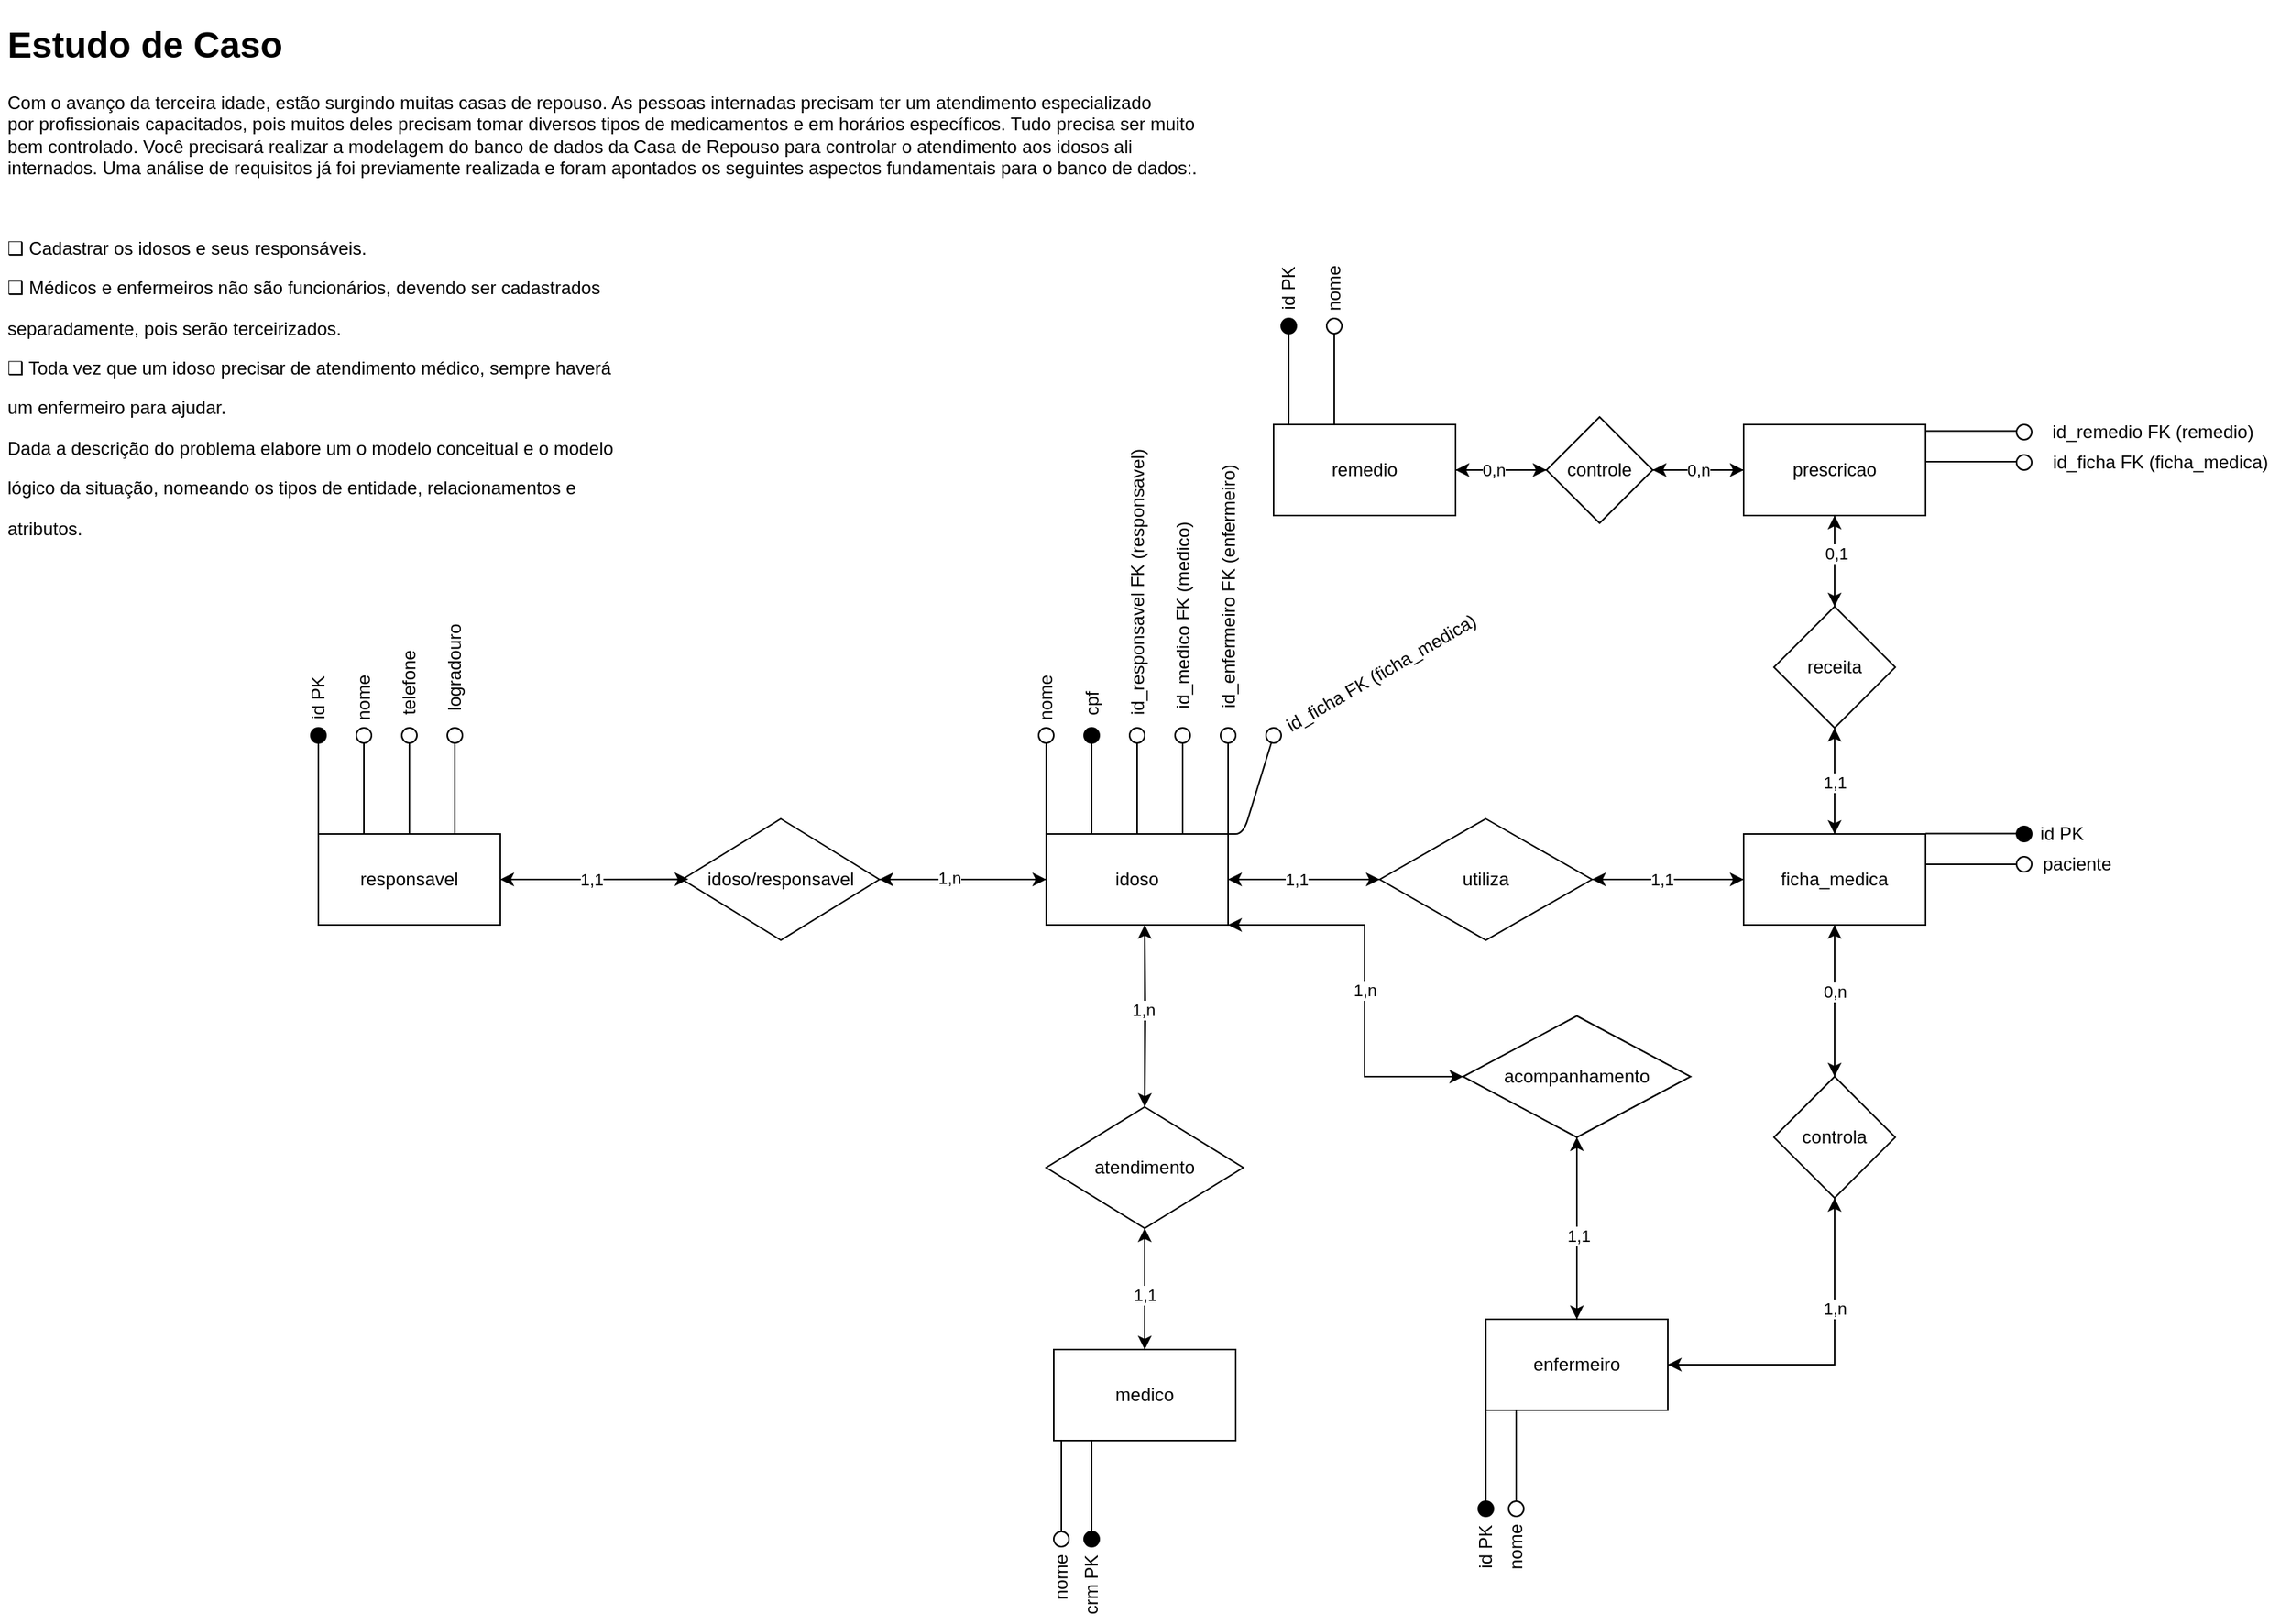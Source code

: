 <mxfile version="13.6.9" type="github">
  <diagram id="i0rgc3JvO47WU7jirW1k" name="Page-1">
    <mxGraphModel dx="1480" dy="607" grid="1" gridSize="10" guides="1" tooltips="1" connect="1" arrows="1" fold="1" page="1" pageScale="1" pageWidth="850" pageHeight="1100" math="0" shadow="0">
      <root>
        <mxCell id="0" />
        <mxCell id="1" parent="0" />
        <mxCell id="gvHE4VSK7ELOJommuPWB-127" value="" style="ellipse;whiteSpace=wrap;html=1;fillColor=#000000;" parent="1" vertex="1">
          <mxGeometry x="225" y="490" width="10" height="10" as="geometry" />
        </mxCell>
        <mxCell id="gvHE4VSK7ELOJommuPWB-1" value="&lt;h1&gt;Estudo de Caso&lt;/h1&gt;&lt;p&gt;Com o avanço da terceira idade, estão surgindo muitas casas de repouso. As&amp;nbsp;&lt;span&gt;pessoas internadas precisam ter um atendimento especializado por&amp;nbsp;&lt;/span&gt;&lt;span&gt;profissionais capacitados, pois muitos deles precisam tomar diversos tipos de&amp;nbsp;&lt;/span&gt;&lt;span&gt;medicamentos e em horários específicos. Tudo precisa ser muito bem&amp;nbsp;&lt;/span&gt;&lt;span&gt;controlado. Você precisará realizar a modelagem do banco de dados da Casa&amp;nbsp;&lt;/span&gt;&lt;span&gt;de Repouso para controlar o atendimento aos idosos ali internados. Uma&amp;nbsp;&lt;/span&gt;&lt;span&gt;análise de requisitos já foi previamente realizada e foram apontados os&amp;nbsp;&lt;/span&gt;&lt;span&gt;seguintes aspectos fundamentais para o banco de dados:&lt;/span&gt;&lt;span&gt;.&lt;/span&gt;&lt;/p&gt;&lt;p&gt;&lt;span&gt;&lt;br&gt;&lt;/span&gt;&lt;/p&gt;&lt;p&gt;❑ Cadastrar os idosos e seus responsáveis.&lt;/p&gt;&lt;p&gt;❑ Médicos e enfermeiros não são funcionários, devendo ser cadastrados&lt;/p&gt;&lt;p&gt;separadamente, pois serão terceirizados.&lt;/p&gt;&lt;p&gt;❑ Toda vez que um idoso precisar de atendimento médico, sempre haverá&lt;/p&gt;&lt;p&gt;um enfermeiro para ajudar.&lt;/p&gt;&lt;p&gt;Dada a descrição do problema elabore um o modelo conceitual e o modelo&lt;/p&gt;&lt;p&gt;lógico da situação, nomeando os tipos de entidade, relacionamentos e&lt;/p&gt;&lt;p&gt;&lt;/p&gt;&lt;p&gt;atributos.&lt;/p&gt;" style="text;html=1;strokeColor=none;fillColor=none;spacing=5;spacingTop=-20;whiteSpace=wrap;overflow=hidden;rounded=0;" parent="1" vertex="1">
          <mxGeometry x="20" y="20" width="810" height="350" as="geometry" />
        </mxCell>
        <mxCell id="gvHE4VSK7ELOJommuPWB-8" value="" style="edgeStyle=orthogonalEdgeStyle;rounded=0;orthogonalLoop=1;jettySize=auto;html=1;" parent="1" source="gvHE4VSK7ELOJommuPWB-2" target="gvHE4VSK7ELOJommuPWB-7" edge="1">
          <mxGeometry relative="1" as="geometry" />
        </mxCell>
        <mxCell id="gvHE4VSK7ELOJommuPWB-29" value="" style="edgeStyle=orthogonalEdgeStyle;rounded=0;orthogonalLoop=1;jettySize=auto;html=1;" parent="1" source="gvHE4VSK7ELOJommuPWB-2" target="gvHE4VSK7ELOJommuPWB-28" edge="1">
          <mxGeometry relative="1" as="geometry" />
        </mxCell>
        <mxCell id="gvHE4VSK7ELOJommuPWB-2" value="idoso" style="rounded=0;whiteSpace=wrap;html=1;" parent="1" vertex="1">
          <mxGeometry x="710" y="560" width="120" height="60" as="geometry" />
        </mxCell>
        <mxCell id="gvHE4VSK7ELOJommuPWB-10" value="" style="edgeStyle=orthogonalEdgeStyle;rounded=0;orthogonalLoop=1;jettySize=auto;html=1;" parent="1" source="gvHE4VSK7ELOJommuPWB-7" target="gvHE4VSK7ELOJommuPWB-9" edge="1">
          <mxGeometry relative="1" as="geometry" />
        </mxCell>
        <mxCell id="gvHE4VSK7ELOJommuPWB-19" style="edgeStyle=orthogonalEdgeStyle;rounded=0;orthogonalLoop=1;jettySize=auto;html=1;" parent="1" source="gvHE4VSK7ELOJommuPWB-7" target="gvHE4VSK7ELOJommuPWB-2" edge="1">
          <mxGeometry relative="1" as="geometry" />
        </mxCell>
        <mxCell id="gvHE4VSK7ELOJommuPWB-53" value="1,1" style="edgeLabel;html=1;align=center;verticalAlign=middle;resizable=0;points=[];" parent="gvHE4VSK7ELOJommuPWB-19" vertex="1" connectable="0">
          <mxGeometry x="0.112" relative="1" as="geometry">
            <mxPoint as="offset" />
          </mxGeometry>
        </mxCell>
        <mxCell id="gvHE4VSK7ELOJommuPWB-7" value="utiliza" style="rhombus;whiteSpace=wrap;html=1;rounded=0;" parent="1" vertex="1">
          <mxGeometry x="930" y="550" width="140" height="80" as="geometry" />
        </mxCell>
        <mxCell id="gvHE4VSK7ELOJommuPWB-15" value="" style="edgeStyle=orthogonalEdgeStyle;rounded=0;orthogonalLoop=1;jettySize=auto;html=1;" parent="1" target="gvHE4VSK7ELOJommuPWB-14" edge="1">
          <mxGeometry relative="1" as="geometry">
            <mxPoint x="775" y="620" as="sourcePoint" />
          </mxGeometry>
        </mxCell>
        <mxCell id="gvHE4VSK7ELOJommuPWB-38" style="edgeStyle=orthogonalEdgeStyle;rounded=0;orthogonalLoop=1;jettySize=auto;html=1;entryX=0.5;entryY=0;entryDx=0;entryDy=0;" parent="1" source="gvHE4VSK7ELOJommuPWB-9" target="gvHE4VSK7ELOJommuPWB-33" edge="1">
          <mxGeometry relative="1" as="geometry" />
        </mxCell>
        <mxCell id="gvHE4VSK7ELOJommuPWB-54" style="edgeStyle=orthogonalEdgeStyle;rounded=0;orthogonalLoop=1;jettySize=auto;html=1;entryX=1;entryY=0.5;entryDx=0;entryDy=0;" parent="1" source="gvHE4VSK7ELOJommuPWB-9" target="gvHE4VSK7ELOJommuPWB-7" edge="1">
          <mxGeometry relative="1" as="geometry" />
        </mxCell>
        <mxCell id="gvHE4VSK7ELOJommuPWB-55" value="1,1" style="edgeLabel;html=1;align=center;verticalAlign=middle;resizable=0;points=[];" parent="gvHE4VSK7ELOJommuPWB-54" vertex="1" connectable="0">
          <mxGeometry x="0.179" relative="1" as="geometry">
            <mxPoint x="4.57" as="offset" />
          </mxGeometry>
        </mxCell>
        <mxCell id="gvHE4VSK7ELOJommuPWB-98" value="" style="edgeStyle=orthogonalEdgeStyle;rounded=0;orthogonalLoop=1;jettySize=auto;html=1;" parent="1" source="gvHE4VSK7ELOJommuPWB-9" target="gvHE4VSK7ELOJommuPWB-97" edge="1">
          <mxGeometry relative="1" as="geometry" />
        </mxCell>
        <mxCell id="gvHE4VSK7ELOJommuPWB-9" value="ficha_medica" style="whiteSpace=wrap;html=1;rounded=0;" parent="1" vertex="1">
          <mxGeometry x="1170" y="560" width="120" height="60" as="geometry" />
        </mxCell>
        <mxCell id="gvHE4VSK7ELOJommuPWB-21" style="edgeStyle=orthogonalEdgeStyle;rounded=0;orthogonalLoop=1;jettySize=auto;html=1;entryX=0.5;entryY=1;entryDx=0;entryDy=0;" parent="1" source="gvHE4VSK7ELOJommuPWB-11" target="gvHE4VSK7ELOJommuPWB-14" edge="1">
          <mxGeometry relative="1" as="geometry" />
        </mxCell>
        <mxCell id="gvHE4VSK7ELOJommuPWB-11" value="medico" style="rounded=0;whiteSpace=wrap;html=1;" parent="1" vertex="1">
          <mxGeometry x="715" y="900" width="120" height="60" as="geometry" />
        </mxCell>
        <mxCell id="gvHE4VSK7ELOJommuPWB-16" value="" style="edgeStyle=orthogonalEdgeStyle;rounded=0;orthogonalLoop=1;jettySize=auto;html=1;" parent="1" source="gvHE4VSK7ELOJommuPWB-14" target="gvHE4VSK7ELOJommuPWB-11" edge="1">
          <mxGeometry relative="1" as="geometry" />
        </mxCell>
        <mxCell id="gvHE4VSK7ELOJommuPWB-50" value="1,1" style="edgeLabel;html=1;align=center;verticalAlign=middle;resizable=0;points=[];" parent="gvHE4VSK7ELOJommuPWB-16" vertex="1" connectable="0">
          <mxGeometry x="0.092" relative="1" as="geometry">
            <mxPoint as="offset" />
          </mxGeometry>
        </mxCell>
        <mxCell id="gvHE4VSK7ELOJommuPWB-20" style="edgeStyle=orthogonalEdgeStyle;rounded=0;orthogonalLoop=1;jettySize=auto;html=1;" parent="1" source="gvHE4VSK7ELOJommuPWB-14" edge="1">
          <mxGeometry relative="1" as="geometry">
            <mxPoint x="775" y="620" as="targetPoint" />
          </mxGeometry>
        </mxCell>
        <mxCell id="gvHE4VSK7ELOJommuPWB-49" value="1,n" style="edgeLabel;html=1;align=center;verticalAlign=middle;resizable=0;points=[];" parent="gvHE4VSK7ELOJommuPWB-20" vertex="1" connectable="0">
          <mxGeometry x="0.079" y="2" relative="1" as="geometry">
            <mxPoint as="offset" />
          </mxGeometry>
        </mxCell>
        <mxCell id="gvHE4VSK7ELOJommuPWB-14" value="atendimento" style="rhombus;whiteSpace=wrap;html=1;rounded=0;" parent="1" vertex="1">
          <mxGeometry x="710" y="740" width="130" height="80" as="geometry" />
        </mxCell>
        <mxCell id="gvHE4VSK7ELOJommuPWB-26" value="" style="edgeStyle=orthogonalEdgeStyle;rounded=0;orthogonalLoop=1;jettySize=auto;html=1;" parent="1" source="gvHE4VSK7ELOJommuPWB-22" target="gvHE4VSK7ELOJommuPWB-25" edge="1">
          <mxGeometry relative="1" as="geometry" />
        </mxCell>
        <mxCell id="gvHE4VSK7ELOJommuPWB-34" value="" style="edgeStyle=orthogonalEdgeStyle;rounded=0;orthogonalLoop=1;jettySize=auto;html=1;" parent="1" source="gvHE4VSK7ELOJommuPWB-22" target="gvHE4VSK7ELOJommuPWB-33" edge="1">
          <mxGeometry relative="1" as="geometry" />
        </mxCell>
        <mxCell id="gvHE4VSK7ELOJommuPWB-22" value="enfermeiro" style="rounded=0;whiteSpace=wrap;html=1;" parent="1" vertex="1">
          <mxGeometry x="1000" y="880" width="120" height="60" as="geometry" />
        </mxCell>
        <mxCell id="gvHE4VSK7ELOJommuPWB-27" value="" style="edgeStyle=orthogonalEdgeStyle;rounded=0;orthogonalLoop=1;jettySize=auto;html=1;entryX=1;entryY=1;entryDx=0;entryDy=0;" parent="1" source="gvHE4VSK7ELOJommuPWB-25" target="gvHE4VSK7ELOJommuPWB-2" edge="1">
          <mxGeometry relative="1" as="geometry">
            <Array as="points">
              <mxPoint x="920" y="720" />
              <mxPoint x="920" y="620" />
            </Array>
          </mxGeometry>
        </mxCell>
        <mxCell id="gvHE4VSK7ELOJommuPWB-40" style="edgeStyle=orthogonalEdgeStyle;rounded=0;orthogonalLoop=1;jettySize=auto;html=1;" parent="1" source="gvHE4VSK7ELOJommuPWB-25" edge="1">
          <mxGeometry relative="1" as="geometry">
            <mxPoint x="1060" y="880" as="targetPoint" />
          </mxGeometry>
        </mxCell>
        <mxCell id="gvHE4VSK7ELOJommuPWB-52" value="1,1" style="edgeLabel;html=1;align=center;verticalAlign=middle;resizable=0;points=[];" parent="gvHE4VSK7ELOJommuPWB-40" vertex="1" connectable="0">
          <mxGeometry x="0.087" y="2" relative="1" as="geometry">
            <mxPoint x="-2" as="offset" />
          </mxGeometry>
        </mxCell>
        <mxCell id="gvHE4VSK7ELOJommuPWB-25" value="acompanhamento" style="rhombus;whiteSpace=wrap;html=1;rounded=0;" parent="1" vertex="1">
          <mxGeometry x="985" y="680" width="150" height="80" as="geometry" />
        </mxCell>
        <mxCell id="gvHE4VSK7ELOJommuPWB-31" value="" style="edgeStyle=orthogonalEdgeStyle;rounded=0;orthogonalLoop=1;jettySize=auto;html=1;" parent="1" source="gvHE4VSK7ELOJommuPWB-28" target="gvHE4VSK7ELOJommuPWB-30" edge="1">
          <mxGeometry relative="1" as="geometry" />
        </mxCell>
        <mxCell id="gvHE4VSK7ELOJommuPWB-36" style="edgeStyle=orthogonalEdgeStyle;rounded=0;orthogonalLoop=1;jettySize=auto;html=1;" parent="1" source="gvHE4VSK7ELOJommuPWB-28" edge="1">
          <mxGeometry relative="1" as="geometry">
            <mxPoint x="710" y="590" as="targetPoint" />
          </mxGeometry>
        </mxCell>
        <mxCell id="gvHE4VSK7ELOJommuPWB-43" value="1,n" style="edgeLabel;html=1;align=center;verticalAlign=middle;resizable=0;points=[];" parent="gvHE4VSK7ELOJommuPWB-36" vertex="1" connectable="0">
          <mxGeometry x="-0.176" y="1" relative="1" as="geometry">
            <mxPoint as="offset" />
          </mxGeometry>
        </mxCell>
        <mxCell id="gvHE4VSK7ELOJommuPWB-28" value="&lt;span&gt;idoso/responsavel&lt;/span&gt;" style="rhombus;whiteSpace=wrap;html=1;rounded=0;" parent="1" vertex="1">
          <mxGeometry x="470" y="550" width="130" height="80" as="geometry" />
        </mxCell>
        <mxCell id="gvHE4VSK7ELOJommuPWB-47" style="edgeStyle=orthogonalEdgeStyle;rounded=0;orthogonalLoop=1;jettySize=auto;html=1;entryX=0.031;entryY=0.498;entryDx=0;entryDy=0;entryPerimeter=0;" parent="1" source="gvHE4VSK7ELOJommuPWB-30" target="gvHE4VSK7ELOJommuPWB-28" edge="1">
          <mxGeometry relative="1" as="geometry" />
        </mxCell>
        <mxCell id="gvHE4VSK7ELOJommuPWB-48" value="1,1" style="edgeLabel;html=1;align=center;verticalAlign=middle;resizable=0;points=[];" parent="gvHE4VSK7ELOJommuPWB-47" vertex="1" connectable="0">
          <mxGeometry x="-0.176" y="-1" relative="1" as="geometry">
            <mxPoint x="8.8" y="-1" as="offset" />
          </mxGeometry>
        </mxCell>
        <mxCell id="gvHE4VSK7ELOJommuPWB-30" value="&lt;span&gt;responsavel&lt;/span&gt;" style="whiteSpace=wrap;html=1;rounded=0;" parent="1" vertex="1">
          <mxGeometry x="230" y="560" width="120" height="60" as="geometry" />
        </mxCell>
        <mxCell id="gvHE4VSK7ELOJommuPWB-39" style="edgeStyle=orthogonalEdgeStyle;rounded=0;orthogonalLoop=1;jettySize=auto;html=1;" parent="1" source="gvHE4VSK7ELOJommuPWB-33" edge="1">
          <mxGeometry relative="1" as="geometry">
            <mxPoint x="1120" y="910" as="targetPoint" />
            <Array as="points">
              <mxPoint x="1230" y="910" />
            </Array>
          </mxGeometry>
        </mxCell>
        <mxCell id="gvHE4VSK7ELOJommuPWB-56" value="1,n" style="edgeLabel;html=1;align=center;verticalAlign=middle;resizable=0;points=[];" parent="gvHE4VSK7ELOJommuPWB-39" vertex="1" connectable="0">
          <mxGeometry x="-0.001" y="-37" relative="1" as="geometry">
            <mxPoint as="offset" />
          </mxGeometry>
        </mxCell>
        <mxCell id="gvHE4VSK7ELOJommuPWB-58" style="edgeStyle=orthogonalEdgeStyle;rounded=0;orthogonalLoop=1;jettySize=auto;html=1;entryX=0.5;entryY=1;entryDx=0;entryDy=0;" parent="1" source="gvHE4VSK7ELOJommuPWB-33" target="gvHE4VSK7ELOJommuPWB-9" edge="1">
          <mxGeometry relative="1" as="geometry" />
        </mxCell>
        <mxCell id="gvHE4VSK7ELOJommuPWB-59" value="0,n" style="edgeLabel;html=1;align=center;verticalAlign=middle;resizable=0;points=[];" parent="gvHE4VSK7ELOJommuPWB-58" vertex="1" connectable="0">
          <mxGeometry x="0.116" relative="1" as="geometry">
            <mxPoint as="offset" />
          </mxGeometry>
        </mxCell>
        <mxCell id="gvHE4VSK7ELOJommuPWB-33" value="controla" style="rhombus;whiteSpace=wrap;html=1;rounded=0;" parent="1" vertex="1">
          <mxGeometry x="1190" y="720" width="80" height="80" as="geometry" />
        </mxCell>
        <mxCell id="gvHE4VSK7ELOJommuPWB-42" style="edgeStyle=orthogonalEdgeStyle;rounded=0;orthogonalLoop=1;jettySize=auto;html=1;exitX=1;exitY=1;exitDx=0;exitDy=0;" parent="1" source="gvHE4VSK7ELOJommuPWB-2" target="gvHE4VSK7ELOJommuPWB-25" edge="1">
          <mxGeometry relative="1" as="geometry">
            <Array as="points">
              <mxPoint x="920" y="620" />
              <mxPoint x="920" y="720" />
            </Array>
          </mxGeometry>
        </mxCell>
        <mxCell id="gvHE4VSK7ELOJommuPWB-51" value="1,n" style="edgeLabel;html=1;align=center;verticalAlign=middle;resizable=0;points=[];" parent="gvHE4VSK7ELOJommuPWB-42" vertex="1" connectable="0">
          <mxGeometry x="0.042" relative="1" as="geometry">
            <mxPoint as="offset" />
          </mxGeometry>
        </mxCell>
        <mxCell id="gvHE4VSK7ELOJommuPWB-60" value="" style="endArrow=none;html=1;" parent="1" edge="1">
          <mxGeometry width="50" height="50" relative="1" as="geometry">
            <mxPoint x="1290" y="559.8" as="sourcePoint" />
            <mxPoint x="1350" y="559.8" as="targetPoint" />
          </mxGeometry>
        </mxCell>
        <mxCell id="gvHE4VSK7ELOJommuPWB-61" value="id PK" style="text;html=1;strokeColor=none;fillColor=none;align=center;verticalAlign=middle;whiteSpace=wrap;rounded=0;" parent="1" vertex="1">
          <mxGeometry x="1360" y="550" width="40" height="20" as="geometry" />
        </mxCell>
        <mxCell id="gvHE4VSK7ELOJommuPWB-63" value="" style="endArrow=none;html=1;" parent="1" edge="1">
          <mxGeometry width="50" height="50" relative="1" as="geometry">
            <mxPoint x="1290" y="580" as="sourcePoint" />
            <mxPoint x="1350" y="580" as="targetPoint" />
          </mxGeometry>
        </mxCell>
        <mxCell id="gvHE4VSK7ELOJommuPWB-64" value="paciente" style="text;html=1;strokeColor=none;fillColor=none;align=center;verticalAlign=middle;whiteSpace=wrap;rounded=0;" parent="1" vertex="1">
          <mxGeometry x="1370" y="570" width="40" height="20" as="geometry" />
        </mxCell>
        <mxCell id="gvHE4VSK7ELOJommuPWB-68" value="" style="endArrow=none;html=1;" parent="1" edge="1">
          <mxGeometry width="50" height="50" relative="1" as="geometry">
            <mxPoint x="710" y="560" as="sourcePoint" />
            <mxPoint x="710" y="500" as="targetPoint" />
          </mxGeometry>
        </mxCell>
        <mxCell id="gvHE4VSK7ELOJommuPWB-69" value="nome" style="text;html=1;strokeColor=none;fillColor=none;align=center;verticalAlign=middle;whiteSpace=wrap;rounded=0;rotation=-90;" parent="1" vertex="1">
          <mxGeometry x="690" y="460" width="40" height="20" as="geometry" />
        </mxCell>
        <mxCell id="gvHE4VSK7ELOJommuPWB-72" value="" style="endArrow=none;html=1;" parent="1" edge="1">
          <mxGeometry width="50" height="50" relative="1" as="geometry">
            <mxPoint x="740" y="560" as="sourcePoint" />
            <mxPoint x="740" y="500" as="targetPoint" />
          </mxGeometry>
        </mxCell>
        <mxCell id="gvHE4VSK7ELOJommuPWB-73" value="cpf" style="text;html=1;strokeColor=none;fillColor=none;align=center;verticalAlign=middle;whiteSpace=wrap;rounded=0;rotation=-90;" parent="1" vertex="1">
          <mxGeometry x="726.25" y="463.75" width="27.5" height="20" as="geometry" />
        </mxCell>
        <mxCell id="gvHE4VSK7ELOJommuPWB-74" value="" style="endArrow=none;html=1;" parent="1" edge="1">
          <mxGeometry width="50" height="50" relative="1" as="geometry">
            <mxPoint x="230" y="560" as="sourcePoint" />
            <mxPoint x="230" y="500" as="targetPoint" />
          </mxGeometry>
        </mxCell>
        <mxCell id="gvHE4VSK7ELOJommuPWB-75" value="id PK" style="text;html=1;strokeColor=none;fillColor=none;align=center;verticalAlign=middle;whiteSpace=wrap;rounded=0;rotation=-90;" parent="1" vertex="1">
          <mxGeometry x="200" y="460" width="60" height="20" as="geometry" />
        </mxCell>
        <mxCell id="gvHE4VSK7ELOJommuPWB-76" value="" style="endArrow=none;html=1;" parent="1" edge="1">
          <mxGeometry width="50" height="50" relative="1" as="geometry">
            <mxPoint x="260" y="560" as="sourcePoint" />
            <mxPoint x="260" y="500" as="targetPoint" />
          </mxGeometry>
        </mxCell>
        <mxCell id="gvHE4VSK7ELOJommuPWB-77" value="nome" style="text;html=1;strokeColor=none;fillColor=none;align=center;verticalAlign=middle;whiteSpace=wrap;rounded=0;rotation=-90;" parent="1" vertex="1">
          <mxGeometry x="240" y="460" width="40" height="20" as="geometry" />
        </mxCell>
        <mxCell id="gvHE4VSK7ELOJommuPWB-80" value="" style="endArrow=none;html=1;" parent="1" edge="1">
          <mxGeometry width="50" height="50" relative="1" as="geometry">
            <mxPoint x="290" y="560" as="sourcePoint" />
            <mxPoint x="290" y="500" as="targetPoint" />
          </mxGeometry>
        </mxCell>
        <mxCell id="gvHE4VSK7ELOJommuPWB-81" value="telefone&lt;br&gt;" style="text;html=1;strokeColor=none;fillColor=none;align=center;verticalAlign=middle;whiteSpace=wrap;rounded=0;rotation=-90;" parent="1" vertex="1">
          <mxGeometry x="270" y="450" width="40" height="20" as="geometry" />
        </mxCell>
        <mxCell id="gvHE4VSK7ELOJommuPWB-82" value="" style="endArrow=none;html=1;" parent="1" edge="1">
          <mxGeometry width="50" height="50" relative="1" as="geometry">
            <mxPoint x="320" y="560" as="sourcePoint" />
            <mxPoint x="320" y="500" as="targetPoint" />
          </mxGeometry>
        </mxCell>
        <mxCell id="gvHE4VSK7ELOJommuPWB-83" value="logradouro" style="text;html=1;strokeColor=none;fillColor=none;align=center;verticalAlign=middle;whiteSpace=wrap;rounded=0;rotation=-90;" parent="1" vertex="1">
          <mxGeometry x="286.25" y="440" width="67.5" height="20" as="geometry" />
        </mxCell>
        <mxCell id="gvHE4VSK7ELOJommuPWB-84" value="" style="endArrow=none;html=1;" parent="1" edge="1">
          <mxGeometry width="50" height="50" relative="1" as="geometry">
            <mxPoint x="1000" y="1000" as="sourcePoint" />
            <mxPoint x="1000" y="940" as="targetPoint" />
          </mxGeometry>
        </mxCell>
        <mxCell id="gvHE4VSK7ELOJommuPWB-85" value="id PK" style="text;html=1;strokeColor=none;fillColor=none;align=center;verticalAlign=middle;whiteSpace=wrap;rounded=0;rotation=-90;" parent="1" vertex="1">
          <mxGeometry x="970" y="1020" width="60" height="20" as="geometry" />
        </mxCell>
        <mxCell id="gvHE4VSK7ELOJommuPWB-86" value="" style="endArrow=none;html=1;" parent="1" edge="1">
          <mxGeometry width="50" height="50" relative="1" as="geometry">
            <mxPoint x="1020" y="1000" as="sourcePoint" />
            <mxPoint x="1020" y="940" as="targetPoint" />
          </mxGeometry>
        </mxCell>
        <mxCell id="gvHE4VSK7ELOJommuPWB-87" value="nome" style="text;html=1;strokeColor=none;fillColor=none;align=center;verticalAlign=middle;whiteSpace=wrap;rounded=0;rotation=-90;" parent="1" vertex="1">
          <mxGeometry x="1000" y="1020" width="40" height="20" as="geometry" />
        </mxCell>
        <mxCell id="gvHE4VSK7ELOJommuPWB-88" value="" style="endArrow=none;html=1;" parent="1" edge="1">
          <mxGeometry width="50" height="50" relative="1" as="geometry">
            <mxPoint x="720" y="1020" as="sourcePoint" />
            <mxPoint x="720" y="960" as="targetPoint" />
          </mxGeometry>
        </mxCell>
        <mxCell id="gvHE4VSK7ELOJommuPWB-89" value="crm PK" style="text;html=1;strokeColor=none;fillColor=none;align=center;verticalAlign=middle;whiteSpace=wrap;rounded=0;rotation=-90;" parent="1" vertex="1">
          <mxGeometry x="715" y="1045" width="50" height="20" as="geometry" />
        </mxCell>
        <mxCell id="gvHE4VSK7ELOJommuPWB-90" value="" style="endArrow=none;html=1;" parent="1" edge="1">
          <mxGeometry width="50" height="50" relative="1" as="geometry">
            <mxPoint x="740" y="1020" as="sourcePoint" />
            <mxPoint x="740" y="960" as="targetPoint" />
          </mxGeometry>
        </mxCell>
        <mxCell id="gvHE4VSK7ELOJommuPWB-91" value="nome" style="text;html=1;strokeColor=none;fillColor=none;align=center;verticalAlign=middle;whiteSpace=wrap;rounded=0;rotation=-90;" parent="1" vertex="1">
          <mxGeometry x="700" y="1040" width="40" height="20" as="geometry" />
        </mxCell>
        <mxCell id="gvHE4VSK7ELOJommuPWB-100" value="" style="edgeStyle=orthogonalEdgeStyle;rounded=0;orthogonalLoop=1;jettySize=auto;html=1;" parent="1" source="gvHE4VSK7ELOJommuPWB-97" target="gvHE4VSK7ELOJommuPWB-99" edge="1">
          <mxGeometry relative="1" as="geometry" />
        </mxCell>
        <mxCell id="gvHE4VSK7ELOJommuPWB-105" style="edgeStyle=orthogonalEdgeStyle;rounded=0;orthogonalLoop=1;jettySize=auto;html=1;entryX=0.5;entryY=0;entryDx=0;entryDy=0;" parent="1" source="gvHE4VSK7ELOJommuPWB-97" target="gvHE4VSK7ELOJommuPWB-9" edge="1">
          <mxGeometry relative="1" as="geometry" />
        </mxCell>
        <mxCell id="gvHE4VSK7ELOJommuPWB-106" value="1,1" style="edgeLabel;html=1;align=center;verticalAlign=middle;resizable=0;points=[];" parent="gvHE4VSK7ELOJommuPWB-105" vertex="1" connectable="0">
          <mxGeometry x="0.127" y="2" relative="1" as="geometry">
            <mxPoint x="-2" y="-3.71" as="offset" />
          </mxGeometry>
        </mxCell>
        <mxCell id="gvHE4VSK7ELOJommuPWB-97" value="receita" style="rhombus;whiteSpace=wrap;html=1;rounded=0;" parent="1" vertex="1">
          <mxGeometry x="1190" y="410" width="80" height="80" as="geometry" />
        </mxCell>
        <mxCell id="gvHE4VSK7ELOJommuPWB-102" style="edgeStyle=orthogonalEdgeStyle;rounded=0;orthogonalLoop=1;jettySize=auto;html=1;entryX=0.5;entryY=0;entryDx=0;entryDy=0;" parent="1" source="gvHE4VSK7ELOJommuPWB-99" target="gvHE4VSK7ELOJommuPWB-97" edge="1">
          <mxGeometry relative="1" as="geometry" />
        </mxCell>
        <mxCell id="gvHE4VSK7ELOJommuPWB-104" value="0,1" style="edgeLabel;html=1;align=center;verticalAlign=middle;resizable=0;points=[];" parent="gvHE4VSK7ELOJommuPWB-102" vertex="1" connectable="0">
          <mxGeometry x="-0.16" y="1" relative="1" as="geometry">
            <mxPoint as="offset" />
          </mxGeometry>
        </mxCell>
        <mxCell id="gvHE4VSK7ELOJommuPWB-142" value="" style="edgeStyle=orthogonalEdgeStyle;rounded=0;orthogonalLoop=1;jettySize=auto;html=1;" parent="1" source="gvHE4VSK7ELOJommuPWB-99" target="gvHE4VSK7ELOJommuPWB-141" edge="1">
          <mxGeometry relative="1" as="geometry" />
        </mxCell>
        <mxCell id="gvHE4VSK7ELOJommuPWB-99" value="prescricao" style="whiteSpace=wrap;html=1;rounded=0;" parent="1" vertex="1">
          <mxGeometry x="1170" y="290" width="120" height="60" as="geometry" />
        </mxCell>
        <mxCell id="gvHE4VSK7ELOJommuPWB-107" value="" style="endArrow=none;html=1;" parent="1" edge="1">
          <mxGeometry width="50" height="50" relative="1" as="geometry">
            <mxPoint x="1290" y="294.3" as="sourcePoint" />
            <mxPoint x="1350" y="294.3" as="targetPoint" />
          </mxGeometry>
        </mxCell>
        <mxCell id="gvHE4VSK7ELOJommuPWB-108" value="id_remedio FK (remedio)" style="text;html=1;strokeColor=none;fillColor=none;align=center;verticalAlign=middle;whiteSpace=wrap;rounded=0;" parent="1" vertex="1">
          <mxGeometry x="1350" y="285" width="180" height="20" as="geometry" />
        </mxCell>
        <mxCell id="gvHE4VSK7ELOJommuPWB-109" value="" style="endArrow=none;html=1;" parent="1" edge="1">
          <mxGeometry width="50" height="50" relative="1" as="geometry">
            <mxPoint x="1290" y="314.5" as="sourcePoint" />
            <mxPoint x="1350" y="314.5" as="targetPoint" />
          </mxGeometry>
        </mxCell>
        <mxCell id="gvHE4VSK7ELOJommuPWB-110" value="id_ficha FK (ficha_medica)" style="text;html=1;strokeColor=none;fillColor=none;align=center;verticalAlign=middle;whiteSpace=wrap;rounded=0;" parent="1" vertex="1">
          <mxGeometry x="1360" y="305" width="170" height="20" as="geometry" />
        </mxCell>
        <mxCell id="gvHE4VSK7ELOJommuPWB-115" value="" style="ellipse;whiteSpace=wrap;html=1;" parent="1" vertex="1">
          <mxGeometry x="1350" y="310" width="10" height="10" as="geometry" />
        </mxCell>
        <mxCell id="gvHE4VSK7ELOJommuPWB-116" value="" style="ellipse;whiteSpace=wrap;html=1;fillColor=#000000;" parent="1" vertex="1">
          <mxGeometry x="1350" y="555" width="10" height="10" as="geometry" />
        </mxCell>
        <mxCell id="gvHE4VSK7ELOJommuPWB-117" value="" style="ellipse;whiteSpace=wrap;html=1;" parent="1" vertex="1">
          <mxGeometry x="1350" y="575" width="10" height="10" as="geometry" />
        </mxCell>
        <mxCell id="gvHE4VSK7ELOJommuPWB-119" value="" style="ellipse;whiteSpace=wrap;html=1;fillColor=#000000;" parent="1" vertex="1">
          <mxGeometry x="995" y="1000" width="10" height="10" as="geometry" />
        </mxCell>
        <mxCell id="gvHE4VSK7ELOJommuPWB-120" value="" style="ellipse;whiteSpace=wrap;html=1;" parent="1" vertex="1">
          <mxGeometry x="1015" y="1000" width="10" height="10" as="geometry" />
        </mxCell>
        <mxCell id="gvHE4VSK7ELOJommuPWB-121" value="" style="ellipse;whiteSpace=wrap;html=1;" parent="1" vertex="1">
          <mxGeometry x="715" y="1020" width="10" height="10" as="geometry" />
        </mxCell>
        <mxCell id="gvHE4VSK7ELOJommuPWB-123" value="" style="ellipse;whiteSpace=wrap;html=1;fillColor=#000000;" parent="1" vertex="1">
          <mxGeometry x="735" y="1020" width="10" height="10" as="geometry" />
        </mxCell>
        <mxCell id="gvHE4VSK7ELOJommuPWB-125" value="" style="ellipse;whiteSpace=wrap;html=1;" parent="1" vertex="1">
          <mxGeometry x="705" y="490" width="10" height="10" as="geometry" />
        </mxCell>
        <mxCell id="gvHE4VSK7ELOJommuPWB-126" value="" style="ellipse;whiteSpace=wrap;html=1;fillColor=#000000;" parent="1" vertex="1">
          <mxGeometry x="735" y="490" width="10" height="10" as="geometry" />
        </mxCell>
        <mxCell id="gvHE4VSK7ELOJommuPWB-128" value="" style="ellipse;whiteSpace=wrap;html=1;" parent="1" vertex="1">
          <mxGeometry x="255" y="490" width="10" height="10" as="geometry" />
        </mxCell>
        <mxCell id="gvHE4VSK7ELOJommuPWB-129" value="" style="ellipse;whiteSpace=wrap;html=1;" parent="1" vertex="1">
          <mxGeometry x="285" y="490" width="10" height="10" as="geometry" />
        </mxCell>
        <mxCell id="gvHE4VSK7ELOJommuPWB-130" value="" style="ellipse;whiteSpace=wrap;html=1;" parent="1" vertex="1">
          <mxGeometry x="315" y="490" width="10" height="10" as="geometry" />
        </mxCell>
        <mxCell id="gvHE4VSK7ELOJommuPWB-144" style="edgeStyle=orthogonalEdgeStyle;rounded=0;orthogonalLoop=1;jettySize=auto;html=1;entryX=0;entryY=0.5;entryDx=0;entryDy=0;" parent="1" source="gvHE4VSK7ELOJommuPWB-131" target="gvHE4VSK7ELOJommuPWB-141" edge="1">
          <mxGeometry relative="1" as="geometry" />
        </mxCell>
        <mxCell id="gvHE4VSK7ELOJommuPWB-131" value="remedio" style="whiteSpace=wrap;html=1;rounded=0;" parent="1" vertex="1">
          <mxGeometry x="860" y="290" width="120" height="60" as="geometry" />
        </mxCell>
        <mxCell id="gvHE4VSK7ELOJommuPWB-133" value="" style="endArrow=none;html=1;" parent="1" edge="1">
          <mxGeometry width="50" height="50" relative="1" as="geometry">
            <mxPoint x="870" y="290" as="sourcePoint" />
            <mxPoint x="870" y="230" as="targetPoint" />
          </mxGeometry>
        </mxCell>
        <mxCell id="gvHE4VSK7ELOJommuPWB-134" value="id PK" style="text;html=1;strokeColor=none;fillColor=none;align=center;verticalAlign=middle;whiteSpace=wrap;rounded=0;rotation=-90;" parent="1" vertex="1">
          <mxGeometry x="840" y="190" width="60" height="20" as="geometry" />
        </mxCell>
        <mxCell id="gvHE4VSK7ELOJommuPWB-135" value="" style="endArrow=none;html=1;" parent="1" edge="1">
          <mxGeometry width="50" height="50" relative="1" as="geometry">
            <mxPoint x="900" y="290" as="sourcePoint" />
            <mxPoint x="900" y="230" as="targetPoint" />
          </mxGeometry>
        </mxCell>
        <mxCell id="gvHE4VSK7ELOJommuPWB-136" value="nome" style="text;html=1;strokeColor=none;fillColor=none;align=center;verticalAlign=middle;whiteSpace=wrap;rounded=0;rotation=-90;" parent="1" vertex="1">
          <mxGeometry x="880" y="190" width="40" height="20" as="geometry" />
        </mxCell>
        <mxCell id="gvHE4VSK7ELOJommuPWB-137" value="" style="ellipse;whiteSpace=wrap;html=1;fillColor=#000000;" parent="1" vertex="1">
          <mxGeometry x="865" y="220" width="10" height="10" as="geometry" />
        </mxCell>
        <mxCell id="gvHE4VSK7ELOJommuPWB-138" value="" style="ellipse;whiteSpace=wrap;html=1;" parent="1" vertex="1">
          <mxGeometry x="895" y="220" width="10" height="10" as="geometry" />
        </mxCell>
        <mxCell id="gvHE4VSK7ELOJommuPWB-145" style="edgeStyle=orthogonalEdgeStyle;rounded=0;orthogonalLoop=1;jettySize=auto;html=1;entryX=0;entryY=0.5;entryDx=0;entryDy=0;" parent="1" source="gvHE4VSK7ELOJommuPWB-141" target="gvHE4VSK7ELOJommuPWB-99" edge="1">
          <mxGeometry relative="1" as="geometry" />
        </mxCell>
        <mxCell id="gvHE4VSK7ELOJommuPWB-147" value="0,n" style="edgeLabel;html=1;align=center;verticalAlign=middle;resizable=0;points=[];" parent="gvHE4VSK7ELOJommuPWB-145" vertex="1" connectable="0">
          <mxGeometry x="-0.198" y="-1" relative="1" as="geometry">
            <mxPoint x="5.83" y="-1" as="offset" />
          </mxGeometry>
        </mxCell>
        <mxCell id="gvHE4VSK7ELOJommuPWB-148" style="edgeStyle=orthogonalEdgeStyle;rounded=0;orthogonalLoop=1;jettySize=auto;html=1;entryX=1;entryY=0.5;entryDx=0;entryDy=0;" parent="1" source="gvHE4VSK7ELOJommuPWB-141" target="gvHE4VSK7ELOJommuPWB-131" edge="1">
          <mxGeometry relative="1" as="geometry">
            <Array as="points">
              <mxPoint x="1020" y="320" />
              <mxPoint x="1020" y="320" />
            </Array>
          </mxGeometry>
        </mxCell>
        <mxCell id="gvHE4VSK7ELOJommuPWB-149" value="0,n" style="edgeLabel;html=1;align=center;verticalAlign=middle;resizable=0;points=[];" parent="gvHE4VSK7ELOJommuPWB-148" vertex="1" connectable="0">
          <mxGeometry x="0.211" relative="1" as="geometry">
            <mxPoint x="1.33" as="offset" />
          </mxGeometry>
        </mxCell>
        <mxCell id="gvHE4VSK7ELOJommuPWB-141" value="controle" style="rhombus;whiteSpace=wrap;html=1;rounded=0;" parent="1" vertex="1">
          <mxGeometry x="1040" y="285" width="70" height="70" as="geometry" />
        </mxCell>
        <mxCell id="gvHE4VSK7ELOJommuPWB-146" value="" style="ellipse;whiteSpace=wrap;html=1;" parent="1" vertex="1">
          <mxGeometry x="1350" y="290" width="10" height="10" as="geometry" />
        </mxCell>
        <mxCell id="gvHE4VSK7ELOJommuPWB-153" value="" style="endArrow=none;html=1;" parent="1" edge="1">
          <mxGeometry width="50" height="50" relative="1" as="geometry">
            <mxPoint x="770" y="560" as="sourcePoint" />
            <mxPoint x="770" y="500" as="targetPoint" />
          </mxGeometry>
        </mxCell>
        <mxCell id="gvHE4VSK7ELOJommuPWB-154" value="" style="ellipse;whiteSpace=wrap;html=1;" parent="1" vertex="1">
          <mxGeometry x="765" y="490" width="10" height="10" as="geometry" />
        </mxCell>
        <mxCell id="gvHE4VSK7ELOJommuPWB-155" value="id_responsavel FK (responsavel)" style="text;html=1;strokeColor=none;fillColor=none;align=center;verticalAlign=middle;whiteSpace=wrap;rounded=0;rotation=-90;" parent="1" vertex="1">
          <mxGeometry x="676.25" y="383.75" width="187.5" height="20" as="geometry" />
        </mxCell>
        <mxCell id="gvHE4VSK7ELOJommuPWB-158" value="" style="endArrow=none;html=1;" parent="1" edge="1">
          <mxGeometry width="50" height="50" relative="1" as="geometry">
            <mxPoint x="800" y="560" as="sourcePoint" />
            <mxPoint x="800" y="500" as="targetPoint" />
          </mxGeometry>
        </mxCell>
        <mxCell id="gvHE4VSK7ELOJommuPWB-159" value="" style="ellipse;whiteSpace=wrap;html=1;" parent="1" vertex="1">
          <mxGeometry x="795" y="490" width="10" height="10" as="geometry" />
        </mxCell>
        <mxCell id="gvHE4VSK7ELOJommuPWB-160" value="id_medico FK (medico)" style="text;html=1;strokeColor=none;fillColor=none;align=center;verticalAlign=middle;whiteSpace=wrap;rounded=0;rotation=-90;" parent="1" vertex="1">
          <mxGeometry x="728.13" y="405.63" width="143.75" height="20" as="geometry" />
        </mxCell>
        <mxCell id="gvHE4VSK7ELOJommuPWB-161" value="" style="endArrow=none;html=1;" parent="1" edge="1">
          <mxGeometry width="50" height="50" relative="1" as="geometry">
            <mxPoint x="830" y="560" as="sourcePoint" />
            <mxPoint x="830" y="500" as="targetPoint" />
          </mxGeometry>
        </mxCell>
        <mxCell id="gvHE4VSK7ELOJommuPWB-162" value="" style="ellipse;whiteSpace=wrap;html=1;" parent="1" vertex="1">
          <mxGeometry x="825" y="490" width="10" height="10" as="geometry" />
        </mxCell>
        <mxCell id="gvHE4VSK7ELOJommuPWB-163" value="id_enfermeiro FK (enfermeiro)" style="text;html=1;strokeColor=none;fillColor=none;align=center;verticalAlign=middle;whiteSpace=wrap;rounded=0;rotation=-90;" parent="1" vertex="1">
          <mxGeometry x="739.07" y="386.57" width="181.87" height="20" as="geometry" />
        </mxCell>
        <mxCell id="kTTIQv7SfY76R3yqyN6O-1" value="" style="endArrow=none;html=1;exitX=1;exitY=0;exitDx=0;exitDy=0;" edge="1" parent="1" source="kTTIQv7SfY76R3yqyN6O-2">
          <mxGeometry width="50" height="50" relative="1" as="geometry">
            <mxPoint x="860" y="555" as="sourcePoint" />
            <mxPoint x="860" y="495" as="targetPoint" />
            <Array as="points" />
          </mxGeometry>
        </mxCell>
        <mxCell id="kTTIQv7SfY76R3yqyN6O-2" value="" style="ellipse;whiteSpace=wrap;html=1;" vertex="1" parent="1">
          <mxGeometry x="855" y="490" width="10" height="10" as="geometry" />
        </mxCell>
        <mxCell id="kTTIQv7SfY76R3yqyN6O-3" value="" style="endArrow=none;html=1;exitX=1;exitY=0;exitDx=0;exitDy=0;" edge="1" parent="1" source="gvHE4VSK7ELOJommuPWB-2" target="kTTIQv7SfY76R3yqyN6O-2">
          <mxGeometry width="50" height="50" relative="1" as="geometry">
            <mxPoint x="830" y="560" as="sourcePoint" />
            <mxPoint x="860" y="495" as="targetPoint" />
            <Array as="points">
              <mxPoint x="840" y="560" />
            </Array>
          </mxGeometry>
        </mxCell>
        <mxCell id="kTTIQv7SfY76R3yqyN6O-4" value="id_ficha FK (ficha_medica)" style="text;html=1;strokeColor=none;fillColor=none;align=center;verticalAlign=middle;whiteSpace=wrap;rounded=0;rotation=-30;" vertex="1" parent="1">
          <mxGeometry x="840" y="443.75" width="181.87" height="20" as="geometry" />
        </mxCell>
      </root>
    </mxGraphModel>
  </diagram>
</mxfile>
